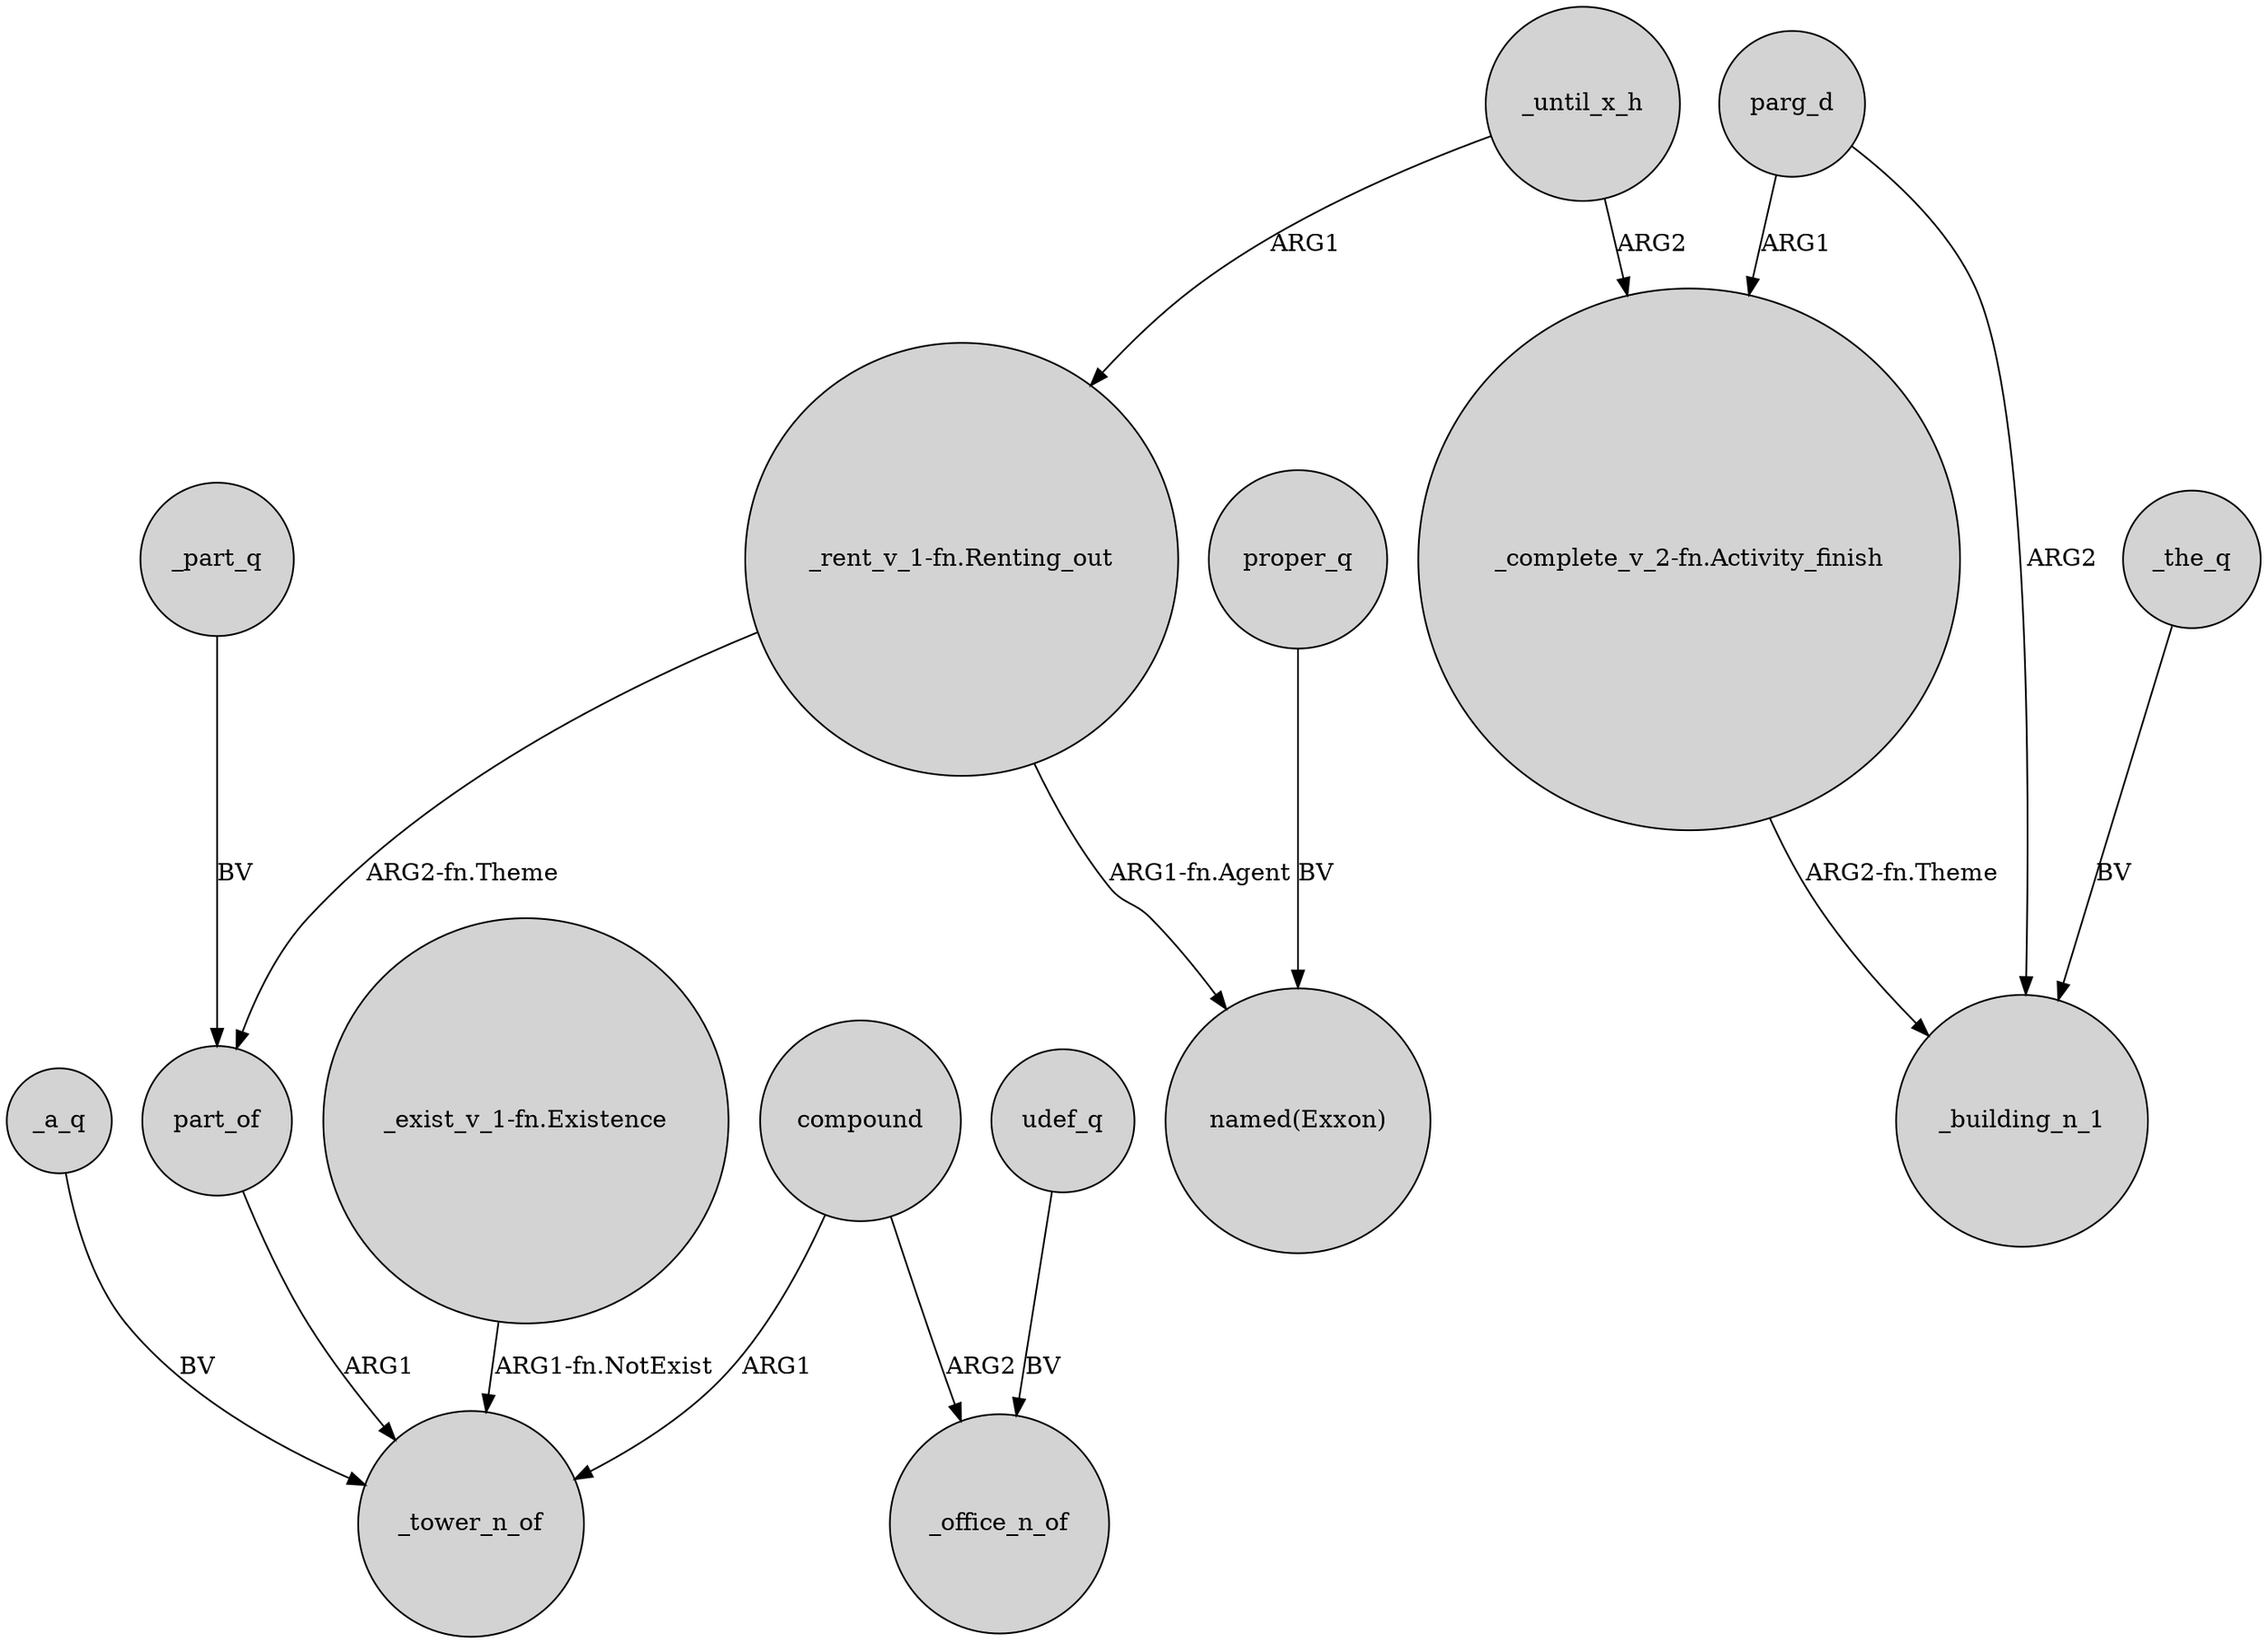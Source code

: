 digraph {
	node [shape=circle style=filled]
	part_of -> _tower_n_of [label=ARG1]
	_until_x_h -> "_complete_v_2-fn.Activity_finish" [label=ARG2]
	_the_q -> _building_n_1 [label=BV]
	"_rent_v_1-fn.Renting_out" -> part_of [label="ARG2-fn.Theme"]
	udef_q -> _office_n_of [label=BV]
	compound -> _office_n_of [label=ARG2]
	"_complete_v_2-fn.Activity_finish" -> _building_n_1 [label="ARG2-fn.Theme"]
	_until_x_h -> "_rent_v_1-fn.Renting_out" [label=ARG1]
	"_exist_v_1-fn.Existence" -> _tower_n_of [label="ARG1-fn.NotExist"]
	_a_q -> _tower_n_of [label=BV]
	_part_q -> part_of [label=BV]
	proper_q -> "named(Exxon)" [label=BV]
	compound -> _tower_n_of [label=ARG1]
	parg_d -> "_complete_v_2-fn.Activity_finish" [label=ARG1]
	parg_d -> _building_n_1 [label=ARG2]
	"_rent_v_1-fn.Renting_out" -> "named(Exxon)" [label="ARG1-fn.Agent"]
}
